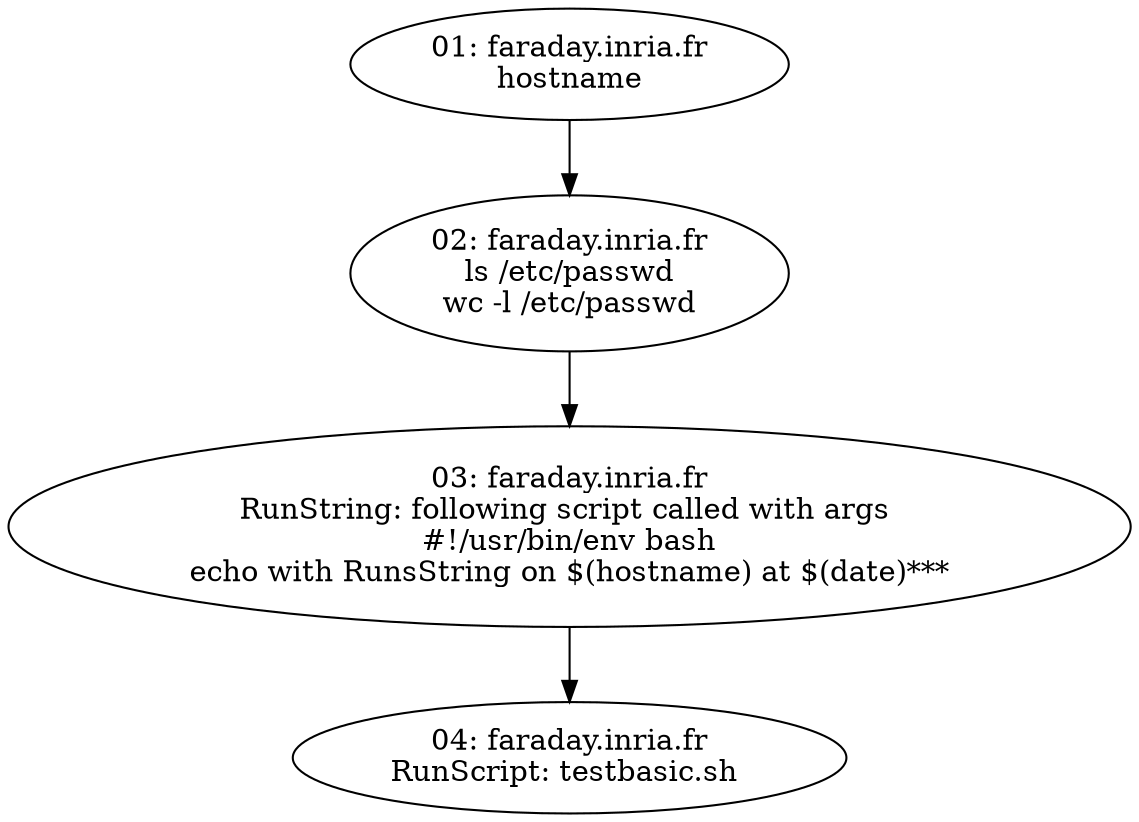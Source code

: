 digraph G {
"01: faraday.inria.fr
hostname" -> "02: faraday.inria.fr
ls /etc/passwd
wc -l /etc/passwd";
"02: faraday.inria.fr
ls /etc/passwd
wc -l /etc/passwd" -> "03: faraday.inria.fr
RunString: following script called with args 
#!/usr/bin/env bash
echo with RunsString on $(hostname) at $(date)***";
"03: faraday.inria.fr
RunString: following script called with args 
#!/usr/bin/env bash
echo with RunsString on $(hostname) at $(date)***" -> "04: faraday.inria.fr
RunScript: testbasic.sh ";
}
